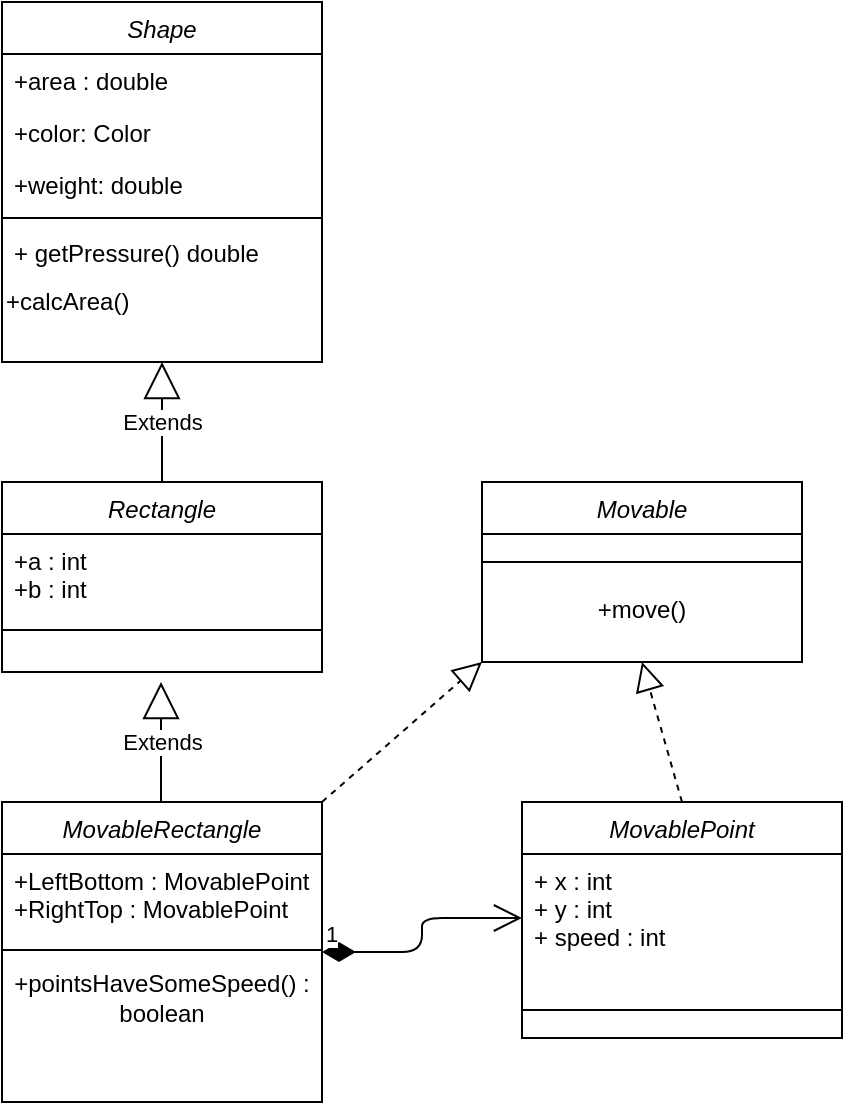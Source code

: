 <mxfile version="13.7.3" type="device"><diagram id="egpqI5NZoph0xn7JgZEy" name="Page-1"><mxGraphModel dx="1422" dy="745" grid="1" gridSize="10" guides="1" tooltips="1" connect="1" arrows="1" fold="1" page="1" pageScale="1" pageWidth="827" pageHeight="1169" math="0" shadow="0"><root><mxCell id="0"/><mxCell id="1" parent="0"/><mxCell id="oJDs3RiKLn30ZYScgJRb-1" value="&lt;font color=&quot;rgba(0, 0, 0, 0)&quot; face=&quot;monospace&quot;&gt;&lt;span style=&quot;font-size: 0px&quot;&gt;++&lt;/span&gt;&lt;/font&gt;" style="text;html=1;align=center;verticalAlign=middle;resizable=0;points=[];autosize=1;" vertex="1" parent="1"><mxGeometry x="370" y="600" width="20" height="20" as="geometry"/></mxCell><mxCell id="oJDs3RiKLn30ZYScgJRb-2" value="Rectangle" style="swimlane;fontStyle=2;align=center;verticalAlign=top;childLayout=stackLayout;horizontal=1;startSize=26;horizontalStack=0;resizeParent=1;resizeLast=0;collapsible=1;marginBottom=0;rounded=0;shadow=0;strokeWidth=1;" vertex="1" parent="1"><mxGeometry x="300" y="510" width="160" height="95" as="geometry"><mxRectangle x="230" y="140" width="160" height="26" as="alternateBounds"/></mxGeometry></mxCell><mxCell id="oJDs3RiKLn30ZYScgJRb-3" value="+a : int&#10;+b : int" style="text;align=left;verticalAlign=top;spacingLeft=4;spacingRight=4;overflow=hidden;rotatable=0;points=[[0,0.5],[1,0.5]];portConstraint=eastwest;" vertex="1" parent="oJDs3RiKLn30ZYScgJRb-2"><mxGeometry y="26" width="160" height="34" as="geometry"/></mxCell><mxCell id="oJDs3RiKLn30ZYScgJRb-4" value="" style="line;html=1;strokeWidth=1;align=left;verticalAlign=middle;spacingTop=-1;spacingLeft=3;spacingRight=3;rotatable=0;labelPosition=right;points=[];portConstraint=eastwest;" vertex="1" parent="oJDs3RiKLn30ZYScgJRb-2"><mxGeometry y="60" width="160" height="28" as="geometry"/></mxCell><mxCell id="oJDs3RiKLn30ZYScgJRb-5" value="Shape" style="swimlane;fontStyle=2;align=center;verticalAlign=top;childLayout=stackLayout;horizontal=1;startSize=26;horizontalStack=0;resizeParent=1;resizeLast=0;collapsible=1;marginBottom=0;rounded=0;shadow=0;strokeWidth=1;" vertex="1" parent="1"><mxGeometry x="300" y="270" width="160" height="180" as="geometry"><mxRectangle x="350" y="60" width="160" height="26" as="alternateBounds"/></mxGeometry></mxCell><mxCell id="oJDs3RiKLn30ZYScgJRb-6" value="+area : double" style="text;align=left;verticalAlign=top;spacingLeft=4;spacingRight=4;overflow=hidden;rotatable=0;points=[[0,0.5],[1,0.5]];portConstraint=eastwest;" vertex="1" parent="oJDs3RiKLn30ZYScgJRb-5"><mxGeometry y="26" width="160" height="26" as="geometry"/></mxCell><mxCell id="oJDs3RiKLn30ZYScgJRb-7" value="+color: Color" style="text;align=left;verticalAlign=top;spacingLeft=4;spacingRight=4;overflow=hidden;rotatable=0;points=[[0,0.5],[1,0.5]];portConstraint=eastwest;rounded=0;shadow=0;html=0;" vertex="1" parent="oJDs3RiKLn30ZYScgJRb-5"><mxGeometry y="52" width="160" height="26" as="geometry"/></mxCell><mxCell id="oJDs3RiKLn30ZYScgJRb-8" value="+weight: double" style="text;align=left;verticalAlign=top;spacingLeft=4;spacingRight=4;overflow=hidden;rotatable=0;points=[[0,0.5],[1,0.5]];portConstraint=eastwest;rounded=0;shadow=0;html=0;" vertex="1" parent="oJDs3RiKLn30ZYScgJRb-5"><mxGeometry y="78" width="160" height="26" as="geometry"/></mxCell><mxCell id="oJDs3RiKLn30ZYScgJRb-9" value="" style="line;html=1;strokeWidth=1;align=left;verticalAlign=middle;spacingTop=-1;spacingLeft=3;spacingRight=3;rotatable=0;labelPosition=right;points=[];portConstraint=eastwest;" vertex="1" parent="oJDs3RiKLn30ZYScgJRb-5"><mxGeometry y="104" width="160" height="8" as="geometry"/></mxCell><mxCell id="oJDs3RiKLn30ZYScgJRb-10" value="+ getPressure() double" style="text;align=left;verticalAlign=top;spacingLeft=4;spacingRight=4;overflow=hidden;rotatable=0;points=[[0,0.5],[1,0.5]];portConstraint=eastwest;" vertex="1" parent="oJDs3RiKLn30ZYScgJRb-5"><mxGeometry y="112" width="160" height="28" as="geometry"/></mxCell><mxCell id="oJDs3RiKLn30ZYScgJRb-11" value="&lt;span style=&quot;&quot;&gt;+calcArea()&lt;/span&gt;" style="text;html=1;strokeColor=none;fillColor=none;align=left;verticalAlign=middle;whiteSpace=wrap;rounded=0;" vertex="1" parent="oJDs3RiKLn30ZYScgJRb-5"><mxGeometry y="140" width="160" height="20" as="geometry"/></mxCell><mxCell id="oJDs3RiKLn30ZYScgJRb-12" value="Extends" style="endArrow=block;endSize=16;endFill=0;html=1;entryX=0.5;entryY=1;entryDx=0;entryDy=0;exitX=0.5;exitY=0;exitDx=0;exitDy=0;" edge="1" parent="1" source="oJDs3RiKLn30ZYScgJRb-2" target="oJDs3RiKLn30ZYScgJRb-5"><mxGeometry width="160" relative="1" as="geometry"><mxPoint x="470" y="520" as="sourcePoint"/><mxPoint x="350" y="460" as="targetPoint"/></mxGeometry></mxCell><mxCell id="oJDs3RiKLn30ZYScgJRb-13" value="Extends" style="endArrow=block;endSize=16;endFill=0;html=1;entryX=0.5;entryY=1;entryDx=0;entryDy=0;exitX=0.5;exitY=0;exitDx=0;exitDy=0;" edge="1" parent="1"><mxGeometry width="160" relative="1" as="geometry"><mxPoint x="379.5" y="670" as="sourcePoint"/><mxPoint x="379.5" y="610" as="targetPoint"/><mxPoint as="offset"/></mxGeometry></mxCell><mxCell id="oJDs3RiKLn30ZYScgJRb-14" value="MovableRectangle" style="swimlane;fontStyle=2;align=center;verticalAlign=top;childLayout=stackLayout;horizontal=1;startSize=26;horizontalStack=0;resizeParent=1;resizeLast=0;collapsible=1;marginBottom=0;rounded=0;shadow=0;strokeWidth=1;" vertex="1" parent="1"><mxGeometry x="300" y="670" width="160" height="150" as="geometry"><mxRectangle x="230" y="140" width="160" height="26" as="alternateBounds"/></mxGeometry></mxCell><mxCell id="oJDs3RiKLn30ZYScgJRb-15" value="+LeftBottom : MovablePoint&#10;+RightTop : MovablePoint" style="text;align=left;verticalAlign=top;spacingLeft=4;spacingRight=4;overflow=hidden;rotatable=0;points=[[0,0.5],[1,0.5]];portConstraint=eastwest;" vertex="1" parent="oJDs3RiKLn30ZYScgJRb-14"><mxGeometry y="26" width="160" height="34" as="geometry"/></mxCell><mxCell id="oJDs3RiKLn30ZYScgJRb-16" value="" style="line;html=1;strokeWidth=1;align=left;verticalAlign=middle;spacingTop=-1;spacingLeft=3;spacingRight=3;rotatable=0;labelPosition=right;points=[];portConstraint=eastwest;" vertex="1" parent="oJDs3RiKLn30ZYScgJRb-14"><mxGeometry y="60" width="160" height="28" as="geometry"/></mxCell><mxCell id="oJDs3RiKLn30ZYScgJRb-17" value="+pointsHaveSomeSpeed() : boolean" style="text;html=1;strokeColor=none;fillColor=none;align=center;verticalAlign=middle;whiteSpace=wrap;rounded=0;" vertex="1" parent="oJDs3RiKLn30ZYScgJRb-14"><mxGeometry y="88" width="160" height="20" as="geometry"/></mxCell><mxCell id="oJDs3RiKLn30ZYScgJRb-18" value="Movable&#10;" style="swimlane;fontStyle=2;align=center;verticalAlign=top;childLayout=stackLayout;horizontal=1;startSize=26;horizontalStack=0;resizeParent=1;resizeLast=0;collapsible=1;marginBottom=0;rounded=0;shadow=0;strokeWidth=1;" vertex="1" parent="1"><mxGeometry x="540" y="510" width="160" height="90" as="geometry"><mxRectangle x="230" y="140" width="160" height="26" as="alternateBounds"/></mxGeometry></mxCell><mxCell id="oJDs3RiKLn30ZYScgJRb-19" value="" style="line;html=1;strokeWidth=1;align=left;verticalAlign=middle;spacingTop=-1;spacingLeft=3;spacingRight=3;rotatable=0;labelPosition=right;points=[];portConstraint=eastwest;" vertex="1" parent="oJDs3RiKLn30ZYScgJRb-18"><mxGeometry y="26" width="160" height="28" as="geometry"/></mxCell><mxCell id="oJDs3RiKLn30ZYScgJRb-20" value="+move()" style="text;html=1;strokeColor=none;fillColor=none;align=center;verticalAlign=middle;whiteSpace=wrap;rounded=0;" vertex="1" parent="oJDs3RiKLn30ZYScgJRb-18"><mxGeometry y="54" width="160" height="20" as="geometry"/></mxCell><mxCell id="oJDs3RiKLn30ZYScgJRb-21" value="MovablePoint" style="swimlane;fontStyle=2;align=center;verticalAlign=top;childLayout=stackLayout;horizontal=1;startSize=26;horizontalStack=0;resizeParent=1;resizeLast=0;collapsible=1;marginBottom=0;rounded=0;shadow=0;strokeWidth=1;" vertex="1" parent="1"><mxGeometry x="560" y="670" width="160" height="118" as="geometry"><mxRectangle x="230" y="140" width="160" height="26" as="alternateBounds"/></mxGeometry></mxCell><mxCell id="oJDs3RiKLn30ZYScgJRb-22" value="+ x : int&#10;+ y : int&#10;+ speed : int" style="text;align=left;verticalAlign=top;spacingLeft=4;spacingRight=4;overflow=hidden;rotatable=0;points=[[0,0.5],[1,0.5]];portConstraint=eastwest;" vertex="1" parent="oJDs3RiKLn30ZYScgJRb-21"><mxGeometry y="26" width="160" height="64" as="geometry"/></mxCell><mxCell id="oJDs3RiKLn30ZYScgJRb-23" value="" style="line;html=1;strokeWidth=1;align=left;verticalAlign=middle;spacingTop=-1;spacingLeft=3;spacingRight=3;rotatable=0;labelPosition=right;points=[];portConstraint=eastwest;" vertex="1" parent="oJDs3RiKLn30ZYScgJRb-21"><mxGeometry y="90" width="160" height="28" as="geometry"/></mxCell><mxCell id="oJDs3RiKLn30ZYScgJRb-24" value="" style="endArrow=block;dashed=1;endFill=0;endSize=12;html=1;entryX=0;entryY=1;entryDx=0;entryDy=0;exitX=1;exitY=0;exitDx=0;exitDy=0;" edge="1" parent="1" source="oJDs3RiKLn30ZYScgJRb-14" target="oJDs3RiKLn30ZYScgJRb-18"><mxGeometry width="160" relative="1" as="geometry"><mxPoint x="250" y="900" as="sourcePoint"/><mxPoint x="410" y="900" as="targetPoint"/></mxGeometry></mxCell><mxCell id="oJDs3RiKLn30ZYScgJRb-25" value="" style="endArrow=block;dashed=1;endFill=0;endSize=12;html=1;entryX=0.5;entryY=1;entryDx=0;entryDy=0;exitX=0.5;exitY=0;exitDx=0;exitDy=0;" edge="1" parent="1" source="oJDs3RiKLn30ZYScgJRb-21" target="oJDs3RiKLn30ZYScgJRb-18"><mxGeometry width="160" relative="1" as="geometry"><mxPoint x="510" y="700" as="sourcePoint"/><mxPoint x="590" y="630" as="targetPoint"/></mxGeometry></mxCell><mxCell id="oJDs3RiKLn30ZYScgJRb-26" value="1" style="endArrow=open;html=1;endSize=12;startArrow=diamondThin;startSize=14;startFill=1;edgeStyle=orthogonalEdgeStyle;align=left;verticalAlign=bottom;exitX=1;exitY=0.5;exitDx=0;exitDy=0;entryX=0;entryY=0.5;entryDx=0;entryDy=0;" edge="1" parent="1" source="oJDs3RiKLn30ZYScgJRb-14" target="oJDs3RiKLn30ZYScgJRb-22"><mxGeometry x="-0.145" y="50" relative="1" as="geometry"><mxPoint x="480" y="770" as="sourcePoint"/><mxPoint x="590" y="860" as="targetPoint"/><mxPoint as="offset"/></mxGeometry></mxCell></root></mxGraphModel></diagram></mxfile>